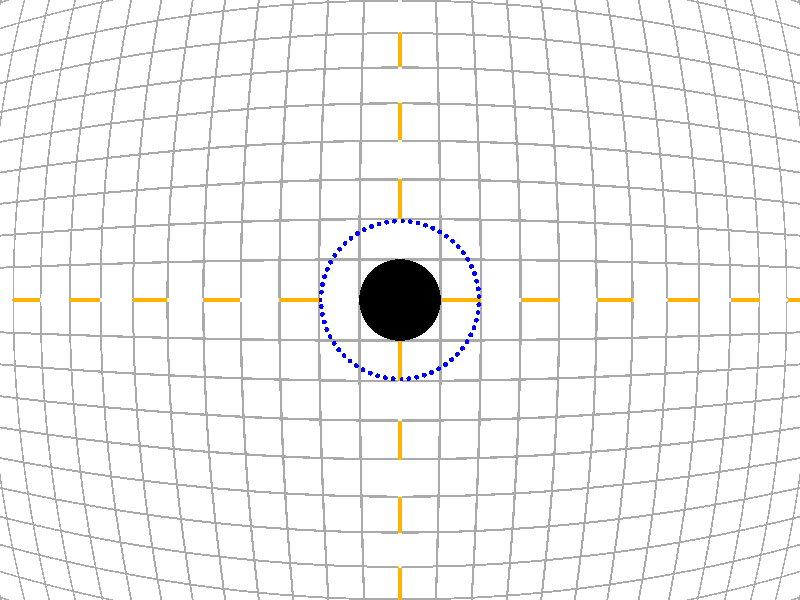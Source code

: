 #version 3.7;                      
#include "colors.inc"
#include "textures.inc"

global_settings {  assumed_gamma 1.0 }

//---------------------------------------
camera{ ultra_wide_angle
        angle 75
        right x*image_width/image_height
        location  <0.0 , 0.0 ,15>
        look_at   <0.0 , 0.0 , 0.0> }
//---------------------------------------
light_source{ <1500,2500,2500>
              color rgb<1,1,1> }
//---------------------------------------
sky_sphere{ pigment{color rgb<1,1,1>}}
//---------------------------------------


// Black Hole
sphere{ <0,0,0>, 1
        texture { pigment{ rgb<0,0,0> }
                  finish { diffuse 0.7
                           phong 1}
                } // end of texture
        translate < 0, 0, 0>
       } 
//----------------------------------- end        


// Ejes de simetria
#macro Axis_( AxisLen, RedTexture,WhiteTexture)
union{
    cylinder {<0,-AxisLen,0>,<0,AxisLen,0>,0.05
              texture{checker texture{RedTexture} texture{WhiteTexture}
                      translate<0.1,0,0.1>}}
     } // end of union "Axis"                  
#end // of macro Axis (AxisLen)
//-------------------------------------- 

 
#macro AxisXYZ( AxisLenX, AxisLenY, AxisLenZ, TexRed, TexWhite)
//--------------------- 3 Achsen zeichnen -----------------------------
union{
object{Axis_(AxisLenX, TexRed, TexWhite)   rotate< 0,0,-90>}   // x-Axis
object{Axis_(AxisLenY, TexRed, TexWhite)   rotate< 0,0,  0>}   // y-Axis  
//object{Axis_(AxisLenZ, TexRed, TexWhite)   rotate<90,0,  0>}

//--------------------- Achsenbezeichnungen ---------------------------
} // end of union
#end// of macro "AxisXYZ(...)"
//---------------------------------------------------------------------- 



//Malla del sistema coordenado
//--------------------------drawing the axis ---- Achsen zeichnen ------
#declare Tex_Dark = texture{ pigment{ color rgb<1,0.45,0>}
                             finish { phong 1}}
#declare Tex_White =texture{ pigment{ color rgb<1,1,1>}
                             finish { phong 1}}

object{ AxisXYZ( 100, 100, 100, Tex_Dark, Tex_White)}
//--------------------------end of coordinates ---- Ende der Koordinaten 
 

// background ---------------------------------------------------<<<< Raster macro
//----------------------------------------------------------------
#macro Raster(RScale, HLine) 
       pigment{ gradient x scale RScale
                color_map{[0.000   color rgbt<1,1,1,0>*0.4]
                          [0+HLine color rgbt<1,1,1,0>*0.4]
                          [0+HLine color rgbt<1,1,1,1>]
                          [1-HLine color rgbt<1,1,1,1>]
                          [1-HLine color rgbt<1,1,1,0>*0.4]
                          [1.000   color rgbt<1,1,1,0>*0.4]} }
       finish {ambient 0.1 diffuse 0.9}
 #end// of Raster(RScale, HLine)-macro    
//-----------------------------------------------------------------<<< Grid macro
#macro Grid (RasterScale, RasterHalfLine, Background_pigment)
 plane{<0,1,0>, 0      // uses layerd textures!!!!
       texture{Background_pigment  finish { phong 0.1}}
       texture{Raster( RasterScale, RasterHalfLine) rotate<0,0,0> }
       texture{Raster( RasterScale, RasterHalfLine) rotate<0,90,0>}
      scale 1}
#end // end of macro  Grid (RasterScale, RasterHalfLine, Background_Texture)
//---------------------------------------------------------------------------

object{ Grid ( 1, 0.03, pigment{color rgb<1,1,1>*1.5} )  rotate<-90,0,0>}



#macro Campo_Aceleracion(Posicion, BH_Posicion, CG, MasaBH)
        #declare direccion = BH_Posicion - Posicion; 
        #declare distancia = pow(pow(direccion.x,2)+pow(direccion.y,2)+pow(direccion.z,2),1/2); 
        #declare aceleracion = ((CG*MasaBH)/(pow(distancia,2)))*direccion;
        
#end 

#macro Mover(Posicion, Velocidad)
        #declare Nueva_Posicion = Posicion + Velocidad*0.1; 
#end

#declare BH_Posicion = <0,0,0>;
#declare CG = 6.6743*(pow(10,-11));
#declare MasaBH = 4*(pow(10,11));   

 
#declare Vector = array[1000][3000]; 
 
#macro Movimiento(Posicion,Vector,j)
        #declare velocidad = <0,0,0>;
        #declare Posicion_Actual = Posicion;
        #declare tiempo_max = 100;
        #declare paso = 0.1;
        #declare tiempo = 0; 
                
        #declare i = 0;

        #while (tiempo <= tiempo_max)
                Campo_Aceleracion(Posicion_Actual, BH_Posicion, CG, MasaBH)  
                #declare velocidad = Posicion*3;
                Mover(Posicion_Actual, velocidad)  
                #declare Vector[j][i] = Nueva_Posicion; 
                #declare Posicion_Actual = Nueva_Posicion;
                #declare tiempo = tiempo + paso; 
                #declare i = i+1;
        #end
        
        #while (i<100)
            #declare Vector[j][i] = <0,0,0>;
            #declare i = i+1;
        #end
#end

#declare j = 0; 
#declare k = 0; 

#declare num_atomo = 0;

//#fopen file "pares_conectados.dat" write
 #while(k<63)
                #declare a = 1.5*cos(0.1*k); 
                #declare b = 1.5*sin(0.1*k);
                #declare Atomo = <a,b,0>;
                //#write (file, num_atomo, "  ", Atomo.x, "   ", Atomo.y, "   ", Atomo.z, "\n")
                
                Movimiento(Atomo, Vector,num_atomo)                
                
               
                #while(j<(1+clock))
                        sphere{ Vector[num_atomo][j], 0.06
                            texture { pigment{ rgb<0+j*0.1,0,1-j*0.1> }
                                finish { diffuse 0.7  phong 1}
                            } // end of texture
                        }
                        #declare j = j+1;
                #end        
                #declare j = 0;
                #declare k = k+1;
                #declare num_atomo = num_atomo + 1;
        #end        
//#fclose file





